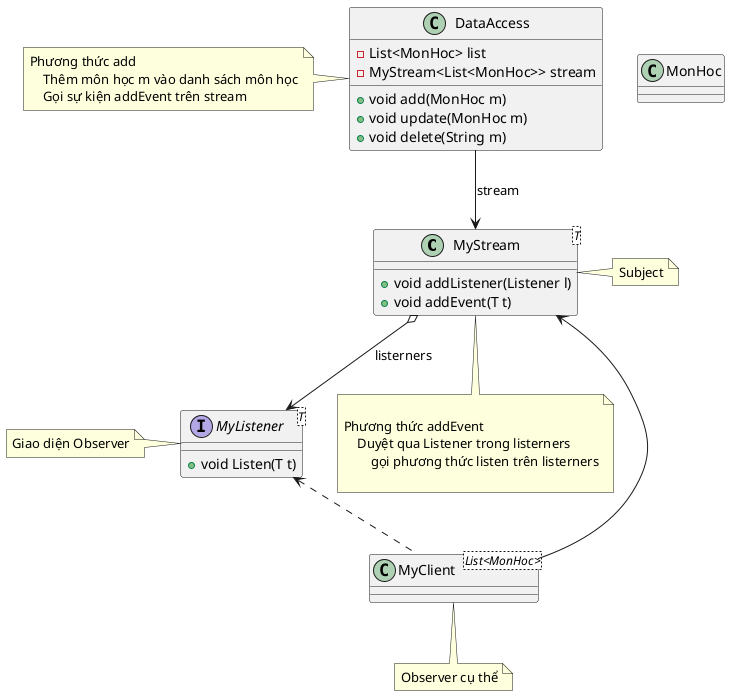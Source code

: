 @startuml
'https://plantuml.com/class-diagram

class MyStream<T>{
    + void addListener(Listener l)
    + void addEvent(T t)
}

interface MyListener<T>{
    + void Listen(T t)
}

class MonHoc

MyListener <.. MyClient

class MyClient<List<MonHoc>>

MyStream o--> MyListener : listerners

MyClient --> MyStream

note right of MyStream
    Subject
end note

note left of MyListener
    Giao diện Observer
end note

note bottom of MyClient
    Observer cụ thể
end note

note bottom of MyStream

    Phương thức addEvent
        Duyệt qua Listener trong listerners
            gọi phương thức listen trên listerners

end note


class DataAccess{
    - List<MonHoc> list
    - MyStream<List<MonHoc>> stream
    + void add(MonHoc m)
    + void update(MonHoc m)
    + void delete(String m)
}

DataAccess --> MyStream : stream

note left of DataAccess{
    Phương thức add
        Thêm môn học m vào danh sách môn học
        Gọi sự kiện addEvent trên stream
}

@enduml